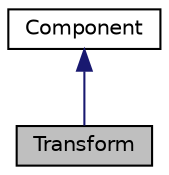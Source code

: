digraph "Transform"
{
 // LATEX_PDF_SIZE
  edge [fontname="Helvetica",fontsize="10",labelfontname="Helvetica",labelfontsize="10"];
  node [fontname="Helvetica",fontsize="10",shape=record];
  Node1 [label="Transform",height=0.2,width=0.4,color="black", fillcolor="grey75", style="filled", fontcolor="black",tooltip="位置,回転,拡大率の情報クラス(コンポーネント)"];
  Node2 -> Node1 [dir="back",color="midnightblue",fontsize="10",style="solid",fontname="Helvetica"];
  Node2 [label="Component",height=0.2,width=0.4,color="black", fillcolor="white", style="filled",URL="$class_component.html",tooltip="コンポーネントクラス(親クラス)"];
}
